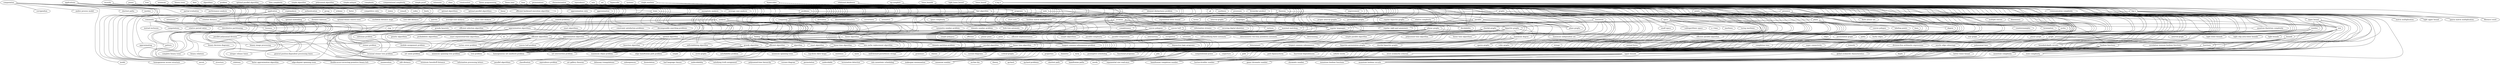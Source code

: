 graph {
  "model" [imp="7.91111111111"];
  "self-modifying finite automata" [imp="4.0"];
  "paths" [imp="9.57894736842"];
  "leaf language classes" [imp="4.0"];
  "languages" [imp="12.7755102041"];
  "deterministic two-way pushdown automata" [imp="4.64385618977"];
  "intersection" [imp="4.8"];
  "recognition" [imp="7.0"];
  "automata" [imp="8.90909090909"];
  "regular right part grammars" [imp="4.64385618977"];
  "regular languages" [imp="12.6797000058"];
  "faulty edges" [imp="6.33985000288"];
  "convex hull problem" [imp="4.0"];
  "n log n" [imp="20.0"];
  "matrix multiplication" [imp="4.16052656439"];
  "upper bound" [imp="18.7025575085"];
  "computing" [imp="33.9642857143"];
  "tight upper bound" [imp="4.0"];
  "parallel" [imp="24.2337662338"];
  "sparse matrix multiplication" [imp="4.0"];
  "log n" [imp="19.6988196518"];
  "fibonacci word" [imp="4.75488750216"];
  "hamiltonian completion number" [imp="6.0"];
  "number" [imp="64.2894736842"];
  "game chromatic number" [imp="8.0"];
  "size" [imp="22.9285714286"];
  "horton-strahler number" [imp="4.75488750216"];
  "chromatic number" [imp="9.50977500433"];
  "longest common subsequence" [imp="4.0"];
  "satisfying truth assignment" [imp="4.0"];
  "min cache replacement algorithm" [imp="4.64385618977"];
  "self-stabilizing algorithm" [imp="9.50977500433"];
  "efficient algorithm" [imp="26.9443625123"];
  "linear-time algorithm" [imp="19.0195500087"];
  "algorithm" [imp="147.239864865"];
  "bisection algorithm" [imp="4.75488750216"];
  "finding" [imp="43.9090909091"];
  "maximal matching" [imp="11.094737505"];
  "maximum independent set" [imp="4.0"];
  "minimum spanning trees" [imp="4.0"];
  "edge-disjoint spanning trees" [imp="4.0"];
  "circle graphs" [imp="6.33985000288"];
  "plane graphs" [imp="9.50977500433"];
  "planar graphs" [imp="31.6992500144"];
  "planar graph" [imp="4.75488750216"];
  "star graph" [imp="4.75488750216"];
  "graph" [imp="40.7945205479"];
  "permutation graph" [imp="4.75488750216"];
  "interval graph" [imp="4.75488750216"];
  "upper bounds" [imp="12.6797000058"];
  "better lower bound" [imp="4.0"];
  "monotone boolean functions" [imp="4.0"];
  "bounds" [imp="19.4827586207"];
  "tight lower bounds" [imp="4.0"];
  "tight chip area lower bounds" [imp="5.16992500144"];
  "tight bounds" [imp="4.75488750216"];
  "homogeneous set sandwich problem" [imp="9.28771237955"];
  "set union problem" [imp="4.0"];
  "maximum clique problem" [imp="4.0"];
  "terminal steiner tree problem" [imp="6.96578428466"];
  "minimum spanning tree problem" [imp="6.96578428466"];
  "edge hamiltonian path problem" [imp="4.64385618977"];
  "set intersection problem" [imp="4.0"];
  "tree problem" [imp="5.43415714533"];
  "greedy algorithm" [imp="19.0195500087"];
  "exact algorithm" [imp="4.75488750216"];
  "parallel algorithms" [imp="9.50977500433"];
  "simple" [imp="10.5432098765"];
  "parallel polynomial division" [imp="4.0"];
  "simple algorithms" [imp="6.33985000288"];
  "nc" [imp="4.25"];
  "parallel complexity" [imp="9.50977500433"];
  "parallel computation" [imp="7.92481250361"];
  "linear time algorithm" [imp="32.0"];
  "linear algorithm" [imp="19.0195500087"];
  "polynomial time algorithm" [imp="6.0"];
  "efficient parallel algorithm" [imp="4.0"];
  "simple parallel algorithm" [imp="4.0"];
  "parallel algorithm" [imp="29.9702000136"];
  "completion time" [imp="5.81152916931"];
  "minimum number" [imp="6.33985000288"];
  "polynomial time" [imp="10.6192487548"];
  "monotone boolean circuits" [imp="4.0"];
  "exponential size read-once" [imp="4.0"];
  "bounded-depth circuits" [imp="4.75488750216"];
  "correlation immune boolean functions" [imp="6.96578428466"];
  "boolean functions" [imp="20.9215050095"];
  "functions" [imp="17.4821428571"];
  "longest common subsequence problem" [imp="6.96578428466"];
  "erratum" [imp="12.0"];
  "general position-dependent processing times" [imp="4.64385618977"];
  "information streams" [imp="4.75488750216"];
  "information processing letters" [imp="10.0"];
  "vertices" [imp="7.83333333333"];
  "strict avalanche criterion" [imp="8.0"];
  "binary image processing" [imp="4.0"];
  "decidability" [imp="10.5"];
  "securing digital identities" [imp="4.0"];
  "words" [imp="5.54545454545"];
  "finite planar set" [imp="4.0"];
  "correctness" [imp="5.0"];
  "delaunay triangulations" [imp="6.33985000288"];
  "class" [imp="23.0"];
  "art gallery theorem" [imp="4.0"];
  "theorem" [imp="11.92"];
  "grammars" [imp="6.82608695652"];
  "convex polygons" [imp="17.4345875079"];
  "terms" [imp="5.0"];
  "planar point" [imp="4.75488750216"];
  "efficient" [imp="6.27083333333"];
  "simple polygons" [imp="4.75488750216"];
  "point" [imp="4.65"];
  "minimum hausdorff distance" [imp="4.0"];
  "presence" [imp="11.0"];
  "counterexamples" [imp="4.0"];
  "degree" [imp="8.28571428571"];
  "queries" [imp="6.0"];
  "termination" [imp="9.2"];
  "cycles" [imp="18.8"];
  "edges" [imp="7.0"];
  "path bipancyclicity" [imp="4.75488750216"];
  "properties" [imp="10.0"];
  "approximation algorithms" [imp="34.8691750159"];
  "salesman problem" [imp="5.9436093777"];
  "vertex cover problem" [imp="4.0"];
  "module assignment problem" [imp="4.0"];
  "steiner problem" [imp="4.75488750216"];
  "multiple entries" [imp="4.75488750216"];
  "jobs" [imp="6.0"];
  "division-free arithmetic expressions" [imp="4.0"];
  "exact algorithms" [imp="6.33985000288"];
  "applications" [imp="27.0"];
  "homogeneous access structure" [imp="4.0"];
  "secret" [imp="5.0"];
  "structure" [imp="6.86363636364"];
  "programs" [imp="15.6666666667"];
  "partial evaluation" [imp="4.75488750216"];
  "performance analysis" [imp="7.92481250361"];
  "enumeration" [imp="6.0"];
  "completeness" [imp="5.8"];
  "semantics" [imp="4.71428571429"];
  "derivation" [imp="5.8"];
  "denotational semantics" [imp="4.75488750216"];
  "makespan minimization" [imp="4.75488750216"];
  "n ) time" [imp="6.0"];
  "simple polygon" [imp="14.2646625065"];
  "fast algorithm" [imp="25.3594000115"];
  "disjunctive logic programs" [imp="4.0"];
  "genetic algorithms" [imp="4.75488750216"];
  "power" [imp="11.5384615385"];
  "competitive ratio" [imp="4.75488750216"];
  "integer release times" [imp="4.0"];
  "states" [imp="5.0"];
  "relations" [imp="4.8"];
  "remark" [imp="8.0"];
  "codes" [imp="6.92307692308"];
  "limits" [imp="4.0"];
  "cryptanalysis" [imp="9.75"];
  "faster approximation algorithm" [imp="6.0"];
  "edit distance" [imp="6.33985000288"];
  "approximating" [imp="5.0"];
  "monotone complexity" [imp="4.75488750216"];
  "state complexity" [imp="4.75488750216"];
  "global avalanche characteristics" [imp="8.0"];
  "depth" [imp="6.0"];
  "distance matrices" [imp="4.75488750216"];
  "np-complete" [imp="13.0"];
  "infinite words" [imp="6.33985000288"];
  "shortest path" [imp="7.92481250361"];
  "acyclic edge colourings" [imp="4.0"];
  "path" [imp="6.65789473684"];
  "hamiltonian paths" [imp="4.75488750216"];
  "np-hard problems" [imp="4.75488750216"];
  "greedy heuristic" [imp="4.75488750216"];
  "note" [imp="256.0"];
  "space complexity" [imp="4.75488750216"];
  "relative complexity" [imp="4.75488750216"];
  "symmetry number problem" [imp="6.0"];
  "domatic number problem" [imp="4.0"];
  "bchi tree automata" [imp="4.0"];
  "quantum black-box complexity" [imp="4.0"];
  "extension" [imp="13.0"];
  "gf" [imp="7.0"];
  "faster" [imp="5.42857142857"];
  "synthesis" [imp="4.0"];
  "processes" [imp="4.0"];
  "kronecker product" [imp="4.75488750216"];
  "optimal parallel algorithms" [imp="6.0"];
  "sublogarithmic space" [imp="7.92481250361"];
  "points" [imp="29.8235294118"];
  "lines" [imp="5.0"];
  "plane" [imp="27.1428571429"];
  "space" [imp="13.693877551"];
  "voronoi diagrams" [imp="4.75488750216"];
  "voronoi diagram" [imp="6.33985000288"];
  "labeling points" [imp="4.75488750216"];
  "convex hull" [imp="12.3627075056"];
  "convex polygon" [imp="9.50977500433"];
  "small space" [imp="4.75488750216"];
  "machines" [imp="8.81481481481"];
  "turing machines" [imp="4.75488750216"];
  "determining" [imp="5.0"];
  "efficient implementation" [imp="4.75488750216"];
  "approximation" [imp="10.8604651163"];
  "existence" [imp="5.0"];
  "optimal parallel algorithm" [imp="20.0"];
  "shortest paths" [imp="6.33985000288"];
  "interval graphs" [imp="6.33985000288"];
  "functional dependencies" [imp="6.33985000288"];
  "minimum" [imp="16.825"];
  "trees" [imp="78.4358974359"];
  "approximation algorithm" [imp="32.9319986261"];
  "approximation ratio" [imp="6.33985000288"];
  "rotation distance" [imp="14.2646625065"];
  "optimal binary search trees" [imp="4.64385618977"];
  "optimal embedding" [imp="4.75488750216"];
  "euclidean distance maps" [imp="4.0"];
  "binary relations" [imp="4.75488750216"];
  "double-error-correcting primitive binary bch" [imp="4.64385618977"];
  "binary decision diagrams" [imp="4.0"];
  "complete binary trees" [imp="10.0"];
  "permutation" [imp="6.06666666667"];
  "tight lower bound" [imp="14.0"];
  "communication complexity" [imp="9.50977500433"];
  "bipartite permutation graphs" [imp="8.0"];
  "on-line bin" [imp="4.75488750216"];
  "maximum degree" [imp="14.2646625065"];
  "chordal bipartite graphs" [imp="4.0"];
  "sparse graphs" [imp="6.33985000288"];
  "cubic graphs" [imp="4.75488750216"];
  "time" [imp="25.2127659574"];
  "regular bipartite graphs" [imp="4.0"];
  "bipartite graphs" [imp="18.3855650084"];
  "linear time algorithms" [imp="6.0"];
  "lower bounds" [imp="48.7816236333"];
  "equivalence" [imp="16.3"];
  "functional programs" [imp="4.75488750216"];
  "undecidability" [imp="4.0"];
  "normal forms" [imp="4.75488750216"];
  "undecidable" [imp="8.0"];
  "time complexity" [imp="12.6797000058"];
  "domatic partition problem" [imp="4.0"];
  "polynomial algorithm" [imp="11.094737505"];
  "more" [imp="4.0"];
  "meshes" [imp="8.0"];
  "problem" [imp="71.680608365"];
  "lower bound" [imp="61.10910975"];
  "linear" [imp="8.23157894737"];
  "chordal graphs" [imp="17.4345875079"];
  "computational complexity" [imp="12.6797000058"];
  "satisfiability problem" [imp="6.33985000288"];
  "equivalence problem" [imp="9.50977500433"];
  "element distinctness problem" [imp="4.0"];
  "application" [imp="36.0"];
  "comments" [imp="13.0"];
  "extensions" [imp="4.0"];
  "pattern" [imp="8.94117647059"];
  "liveness" [imp="6.0"];
  "distributive partitioning" [imp="6.33985000288"];
  "mutual exclusion" [imp="5.15112812734"];
  "computations" [imp="7.92857142857"];
  "ring" [imp="7.0"];
  "relative period ratios" [imp="4.0"];
  "complexity" [imp="114.24691358"];
  "short note" [imp="7.92481250361"];
  "boolean matrix multiplication" [imp="6.0"];
  "exponential lower bound" [imp="4.0"];
  "algorithms" [imp="53.4745762712"];
  "related problems" [imp="11.094737505"];
  "problems" [imp="21.7191011236"];
  "constraint satisfaction problems" [imp="4.0"];
  "decomposable searching problems" [imp="10.0"];
  "probabilistic algorithms" [imp="4.75488750216"];
  "exact exponential-time algorithms" [imp="4.0"];
  "efficient algorithms" [imp="12.6797000058"];
  "asymptotic analysis" [imp="4.75488750216"];
  "average-case analysis" [imp="4.75488750216"];
  "set" [imp="31.775862069"];
  "theory" [imp="9.0"];
  "relational databases" [imp="11.094737505"];
  "computational power" [imp="6.33985000288"];
  "np-hard" [imp="5.0"];
  "towards" [imp="8.0"];
  "conjecture" [imp="4.0"];
  "strings" [imp="9.92307692308"];
  "bisimulation" [imp="4.0"];
  "well-formed parentheses strings" [imp="4.0"];
  "simple proof" [imp="11.094737505"];
  "subsequences" [imp="4.0"];
  "authentication" [imp="4.0"];
  "classes" [imp="5.71428571429"];
  "tree edit distance" [imp="4.0"];
  "corrigendum" [imp="11.0"];
  "data" [imp="15.8269230769"];
  "analysis" [imp="34.5454545455"];
  "average case analysis" [imp="4.0"];
  "worst case analysis" [imp="4.0"];
  "efficient selection algorithm" [imp="4.0"];
  "optimal algorithm" [imp="39.624062518"];
  "dimensions" [imp="4.66666666667"];
  "characterization" [imp="14.8947368421"];
  "classification" [imp="4.0"];
  "security" [imp="11.8333333333"];
  "group" [imp="4.81818181818"];
  "scheme" [imp="6.0"];
  "linear programming" [imp="11.094737505"];
  "proper interval graphs" [imp="4.0"];
  "permutation graphs" [imp="9.50977500433"];
  "single machine" [imp="14.2646625065"];
  "preemptive scheduling" [imp="6.33985000288"];
  "rate monotonic scheduling" [imp="4.0"];
  "graphs" [imp="95.196969697"];
  "maximum" [imp="21.7313432836"];
  "systems" [imp="32.9047619048"];
  "term" [imp="4.0"];
  "termination detection" [imp="5.54736875252"];
  "hypercube" [imp="19.0"];
  "determinant" [imp="7.0"];
  "tree" [imp="27.7974683544"];
  "efficient backward execution algorithm" [imp="4.64385618977"];
  "optimal algorithms" [imp="4.75488750216"];
  "polynomial-time hierarchy" [imp="4.75488750216"];
  "and/or process model" [imp="6.0"];
  "super connectivity" [imp="4.75488750216"];
  "sets" [imp="18.7777777778"];
  "-critical graphs" [imp="4.75488750216"];
  "construction" [imp="12.8333333333"];
  "top-down skew heaps" [imp="4.0"];
  "improvement" [imp="5.0"];
  "binary trees" [imp="36.4541375166"];
  "permutations" [imp="12.9230769231"];
  "diameter" [imp="5.875"];
  "simple algorithm" [imp="14.2646625065"];
  "hypercubes" [imp="27.8571428571"];
  "computation" [imp="17.72"];
  "linear time" [imp="34.259574054"];
  "languages" -- "self-modifying finite automata" [weight="0.0388888888889"];
  "languages" -- "deterministic two-way pushdown automata" [weight="0.0393258426966"];
  "languages" -- "intersection" [weight="0.0454545454545"];
  "languages" -- "recognition" [weight="0.043956043956"];
  "languages" -- "automata" [weight="0.0428571428571"];
  "languages" -- "regular right part grammars" [weight="0.0281690140845"];
  "languages" -- "regular languages" [weight="0.0487804878049"];
  "regular languages" -- "self-modifying finite automata" [weight="0.0394088669951"];
  "regular languages" -- "deterministic two-way pushdown automata" [weight="0.045"];
  "regular languages" -- "intersection" [weight="0.0357142857143"];
  "regular languages" -- "recognition" [weight="0.0347826086957"];
  "regular languages" -- "automata" [weight="0.0365853658537"];
  "n log n" -- "matrix multiplication" [weight="0.045871559633"];
  "n log n" -- "upper bound" [weight="0.0419161676647"];
  "n log n" -- "computing" [weight="0.0350877192982"];
  "n log n" -- "tight upper bound" [weight="0.0388888888889"];
  "n log n" -- "parallel" [weight="0.0382775119617"];
  "n log n" -- "sparse matrix multiplication" [weight="0.04"];
  "n log n" -- "log n" [weight="0.102040816327"];
  "n log n" -- "fibonacci word" [weight="0.0361445783133"];
  "upper bound" -- "hamiltonian completion number" [weight="0.0428571428571"];
  "upper bound" -- "number" [weight="0.045643153527"];
  "upper bound" -- "game chromatic number" [weight="0.0458015267176"];
  "upper bound" -- "size" [weight="0.0419161676647"];
  "upper bound" -- "horton-strahler number" [weight="0.045643153527"];
  "upper bound" -- "chromatic number" [weight="0.0443548387097"];
  "computing" -- "longest common subsequence" [weight="0.0555555555556"];
  "computing" -- "satisfying truth assignment" [weight="0.0506329113924"];
  "computing" -- "min cache replacement algorithm" [weight="0.045261669024"];
  "computing" -- "self-stabilizing algorithm" [weight="0.0464135021097"];
  "computing" -- "efficient algorithm" [weight="0.0445609436435"];
  "computing" -- "linear-time algorithm" [weight="0.0450704225352"];
  "computing" -- "algorithm" [weight="0.0455192034139"];
  "computing" -- "bisection algorithm" [weight="0.045390070922"];
  "parallel" -- "finding" [weight="0.0472103004292"];
  "parallel" -- "maximal matching" [weight="0.0590909090909"];
  "parallel" -- "maximum independent set" [weight="0.0430107526882"];
  "parallel" -- "minimum spanning trees" [weight="0.047311827957"];
  "parallel" -- "edge-disjoint spanning trees" [weight="0.0419947506562"];
  "parallel" -- "circle graphs" [weight="0.0390143737166"];
  "parallel" -- "plane graphs" [weight="0.0409356725146"];
  "parallel" -- "planar graphs" [weight="0.0387596899225"];
  "log n" -- "matrix multiplication" [weight="0.045871559633"];
  "log n" -- "upper bound" [weight="0.0419161676647"];
  "log n" -- "computing" [weight="0.0350877192982"];
  "log n" -- "tight upper bound" [weight="0.0388888888889"];
  "log n" -- "parallel" [weight="0.0382775119617"];
  "log n" -- "sparse matrix multiplication" [weight="0.04"];
  "log n" -- "fibonacci word" [weight="0.0361445783133"];
  "number" -- "game chromatic number" [weight="0.0631970260223"];
  "number" -- "chromatic number" [weight="0.0503875968992"];
  "number" -- "planar graph" [weight="0.0726072607261"];
  "number" -- "star graph" [weight="0.085020242915"];
  "number" -- "graph" [weight="0.0871369294606"];
  "number" -- "permutation graph" [weight="0.0802919708029"];
  "number" -- "interval graph" [weight="0.08984375"];
  "number" -- "upper bounds" [weight="0.0625"];
  "size" -- "better lower bound" [weight="0.0507614213198"];
  "size" -- "monotone boolean functions" [weight="0.0510204081633"];
  "size" -- "bounds" [weight="0.0492957746479"];
  "size" -- "tight lower bounds" [weight="0.0552995391705"];
  "size" -- "tight chip area lower bounds" [weight="0.0526315789474"];
  "size" -- "tight bounds" [weight="0.0506329113924"];
  "efficient algorithm" -- "homogeneous set sandwich problem" [weight="0.10405643739"];
  "efficient algorithm" -- "set union problem" [weight="0.10405643739"];
  "efficient algorithm" -- "maximum clique problem" [weight="0.109154929577"];
  "efficient algorithm" -- "terminal steiner tree problem" [weight="0.109947643979"];
  "efficient algorithm" -- "minimum spanning tree problem" [weight="0.117936117936"];
  "efficient algorithm" -- "edge hamiltonian path problem" [weight="0.104020979021"];
  "efficient algorithm" -- "set intersection problem" [weight="0.103146853147"];
  "efficient algorithm" -- "tree problem" [weight="0.110623353819"];
  "linear-time algorithm" -- "homogeneous set sandwich problem" [weight="0.103225806452"];
  "linear-time algorithm" -- "set union problem" [weight="0.103225806452"];
  "linear-time algorithm" -- "maximum clique problem" [weight="0.106519742883"];
  "linear-time algorithm" -- "terminal steiner tree problem" [weight="0.10737033667"];
  "linear-time algorithm" -- "minimum spanning tree problem" [weight="0.115843270869"];
  "linear-time algorithm" -- "edge hamiltonian path problem" [weight="0.103196347032"];
  "linear-time algorithm" -- "set intersection problem" [weight="0.102283105023"];
  "linear-time algorithm" -- "tree problem" [weight="0.108058608059"];
  "algorithm" -- "homogeneous set sandwich problem" [weight="0.103896103896"];
  "algorithm" -- "set union problem" [weight="0.103896103896"];
  "algorithm" -- "maximum clique problem" [weight="0.107208872458"];
  "algorithm" -- "terminal steiner tree problem" [weight="0.108058608059"];
  "algorithm" -- "minimum spanning tree problem" [weight="0.116538131962"];
  "algorithm" -- "edge hamiltonian path problem" [weight="0.103860294118"];
  "algorithm" -- "set intersection problem" [weight="0.102941176471"];
  "algorithm" -- "tree problem" [weight="0.108755760369"];
  "finding" -- "min cache replacement algorithm" [weight="0.0558659217877"];
  "finding" -- "self-stabilizing algorithm" [weight="0.0554785020804"];
  "finding" -- "efficient algorithm" [weight="0.0557717250324"];
  "finding" -- "linear-time algorithm" [weight="0.0571030640669"];
  "finding" -- "algorithm" [weight="0.0561797752809"];
  "finding" -- "bisection algorithm" [weight="0.0560224089636"];
  "finding" -- "greedy algorithm" [weight="0.0578512396694"];
  "finding" -- "exact algorithm" [weight="0.0554803788904"];
  "maximal matching" -- "parallel algorithms" [weight="0.0390804597701"];
  "maximal matching" -- "simple" [weight="0.0416666666667"];
  "maximal matching" -- "parallel polynomial division" [weight="0.0446735395189"];
  "maximal matching" -- "simple algorithms" [weight="0.0385542168675"];
  "maximal matching" -- "nc" [weight="0.0506329113924"];
  "maximal matching" -- "parallel complexity" [weight="0.0387096774194"];
  "maximal matching" -- "parallel computation" [weight="0.0494296577947"];
  "planar graphs" -- "maximum clique problem" [weight="0.0752688172043"];
  "planar graphs" -- "edge hamiltonian path problem" [weight="0.0686390532544"];
  "planar graphs" -- "linear time algorithm" [weight="0.0713699753897"];
  "planar graphs" -- "linear algorithm" [weight="0.0707162284678"];
  "planar graphs" -- "polynomial time algorithm" [weight="0.0708729472774"];
  "planar graphs" -- "efficient parallel algorithm" [weight="0.068361086766"];
  "planar graphs" -- "simple parallel algorithm" [weight="0.0688190314359"];
  "planar graphs" -- "parallel algorithm" [weight="0.0692520775623"];
  "graph" -- "hamiltonian completion number" [weight="0.0824372759857"];
  "graph" -- "game chromatic number" [weight="0.0798479087452"];
  "graph" -- "horton-strahler number" [weight="0.0871369294606"];
  "graph" -- "chromatic number" [weight="0.0846774193548"];
  "graph" -- "completion time" [weight="0.0501567398119"];
  "graph" -- "minimum number" [weight="0.0630372492837"];
  "graph" -- "polynomial time" [weight="0.0515759312321"];
  "upper bounds" -- "hamiltonian completion number" [weight="0.0573476702509"];
  "upper bounds" -- "game chromatic number" [weight="0.0613026819923"];
  "upper bounds" -- "horton-strahler number" [weight="0.0625"];
  "upper bounds" -- "chromatic number" [weight="0.0607287449393"];
  "upper bounds" -- "monotone boolean functions" [weight="0.0536398467433"];
  "upper bounds" -- "minimum number" [weight="0.0550724637681"];
  "upper bounds" -- "monotone boolean circuits" [weight="0.0574162679426"];
  "bounds" -- "monotone boolean functions" [weight="0.0466101694915"];
  "bounds" -- "exponential size read-once" [weight="0.0434782608696"];
  "bounds" -- "bounded-depth circuits" [weight="0.0593220338983"];
  "bounds" -- "correlation immune boolean functions" [weight="0.0405405405405"];
  "bounds" -- "monotone boolean circuits" [weight="0.0662983425414"];
  "bounds" -- "boolean functions" [weight="0.0416666666667"];
  "bounds" -- "functions" [weight="0.0418848167539"];
  "greedy algorithm" -- "homogeneous set sandwich problem" [weight="0.105407882676"];
  "greedy algorithm" -- "set union problem" [weight="0.105407882676"];
  "greedy algorithm" -- "maximum clique problem" [weight="0.107664233577"];
  "greedy algorithm" -- "terminal steiner tree problem" [weight="0.108499095841"];
  "greedy algorithm" -- "minimum spanning tree problem" [weight="0.118744698897"];
  "greedy algorithm" -- "edge hamiltonian path problem" [weight="0.104355716878"];
  "greedy algorithm" -- "set intersection problem" [weight="0.104450499546"];
  "greedy algorithm" -- "tree problem" [weight="0.109190172884"];
  "linear time algorithm" -- "homogeneous set sandwich problem" [weight="0.101669195751"];
  "linear time algorithm" -- "set union problem" [weight="0.101669195751"];
  "linear time algorithm" -- "maximum clique problem" [weight="0.104387291982"];
  "linear time algorithm" -- "terminal steiner tree problem" [weight="0.103448275862"];
  "linear time algorithm" -- "minimum spanning tree problem" [weight="0.113879003559"];
  "linear time algorithm" -- "edge hamiltonian path problem" [weight="0.0975243810953"];
  "linear time algorithm" -- "set intersection problem" [weight="0.101733232856"];
  "linear time algorithm" -- "tree problem" [weight="0.103993971364"];
  "linear algorithm" -- "homogeneous set sandwich problem" [weight="0.105833333333"];
  "linear algorithm" -- "set union problem" [weight="0.105833333333"];
  "linear algorithm" -- "maximum clique problem" [weight="0.107883817427"];
  "linear algorithm" -- "terminal steiner tree problem" [weight="0.107730263158"];
  "linear algorithm" -- "minimum spanning tree problem" [weight="0.115414407436"];
  "linear algorithm" -- "set intersection problem" [weight="0.105872622002"];
  "linear algorithm" -- "tree problem" [weight="0.10835401158"];
  "linear algorithm" -- "longest common subsequence problem" [weight="0.1015625"];
  "parallel algorithm" -- "homogeneous set sandwich problem" [weight="0.104149026249"];
  "parallel algorithm" -- "set union problem" [weight="0.104149026249"];
  "parallel algorithm" -- "maximum clique problem" [weight="0.105307497894"];
  "parallel algorithm" -- "terminal steiner tree problem" [weight="0.104253544621"];
  "parallel algorithm" -- "minimum spanning tree problem" [weight="0.115748031496"];
  "parallel algorithm" -- "edge hamiltonian path problem" [weight="0.0994983277592"];
  "parallel algorithm" -- "set intersection problem" [weight="0.103274559194"];
  "parallel algorithm" -- "tree problem" [weight="0.104865771812"];
  "erratum" -- "general position-dependent processing times" [weight="0.0617283950617"];
  "erratum" -- "information streams" [weight="0.1"];
  "erratum" -- "information processing letters" [weight="0.0666666666667"];
  "erratum" -- "vertices" [weight="0.0344827586207"];
  "erratum" -- "strict avalanche criterion" [weight="0.0333333333333"];
  "erratum" -- "binary image processing" [weight="0.0425531914894"];
  "erratum" -- "decidability" [weight="0.0322580645161"];
  "erratum" -- "securing digital identities" [weight="0.0952380952381"];
  "class" -- "languages" [weight="0.0618556701031"];
  "class" -- "intersection" [weight="0.0444444444444"];
  "class" -- "regular right part grammars" [weight="0.030612244898"];
  "class" -- "regular languages" [weight="0.0495867768595"];
  "class" -- "decidability" [weight="0.0444444444444"];
  "class" -- "art gallery theorem" [weight="0.0298507462687"];
  "class" -- "theorem" [weight="0.0298507462687"];
  "class" -- "grammars" [weight="0.0322580645161"];
  "theorem" -- "languages" [weight="0.0178571428571"];
  "theorem" -- "erratum" [weight="0.0188679245283"];
  "theorem" -- "vertices" [weight="0.0181818181818"];
  "theorem" -- "convex polygons" [weight="0.0185185185185"];
  "theorem" -- "exponential size read-once" [weight="0.018018018018"];
  "theorem" -- "terms" [weight="0.0208333333333"];
  "convex polygons" -- "finding" [weight="0.0342465753425"];
  "convex polygons" -- "simple" [weight="0.0309278350515"];
  "convex polygons" -- "planar point" [weight="0.0375"];
  "convex polygons" -- "efficient" [weight="0.0320512820513"];
  "convex polygons" -- "simple polygons" [weight="0.036866359447"];
  "convex polygons" -- "point" [weight="0.040404040404"];
  "convex polygons" -- "minimum hausdorff distance" [weight="0.0300429184549"];
  "presence" -- "satisfying truth assignment" [weight="0.0344827586207"];
  "presence" -- "counterexamples" [weight="0.0714285714286"];
  "presence" -- "degree" [weight="0.0227272727273"];
  "presence" -- "queries" [weight="0.0322580645161"];
  "presence" -- "bounded-depth circuits" [weight="0.025"];
  "presence" -- "termination" [weight="0.025641025641"];
  "presence" -- "cycles" [weight="0.0208333333333"];
  "cycles" -- "paths" [weight="0.0555555555556"];
  "cycles" -- "faulty edges" [weight="0.0769230769231"];
  "cycles" -- "planar graph" [weight="0.0452488687783"];
  "cycles" -- "star graph" [weight="0.0481927710843"];
  "cycles" -- "graph" [weight="0.05"];
  "cycles" -- "permutation graph" [weight="0.0466321243523"];
  "cycles" -- "edges" [weight="0.0576923076923"];
  "approximation algorithms" -- "homogeneous set sandwich problem" [weight="0.086500655308"];
  "approximation algorithms" -- "set union problem" [weight="0.086500655308"];
  "approximation algorithms" -- "maximum clique problem" [weight="0.0926892950392"];
  "approximation algorithms" -- "terminal steiner tree problem" [weight="0.0856777493606"];
  "approximation algorithms" -- "salesman problem" [weight="0.0870206489676"];
  "approximation algorithms" -- "vertex cover problem" [weight="0.0959097320169"];
  "approximation algorithms" -- "module assignment problem" [weight="0.0857558139535"];
  "approximation algorithms" -- "steiner problem" [weight="0.0894428152493"];
  "applications" -- "general position-dependent processing times" [weight="0.029702970297"];
  "applications" -- "homogeneous access structure" [weight="0.0568181818182"];
  "applications" -- "secret" [weight="0.0243902439024"];
  "applications" -- "structure" [weight="0.0483870967742"];
  "applications" -- "programs" [weight="0.0253164556962"];
  "applications" -- "partial evaluation" [weight="0.0337078651685"];
  "applications" -- "performance analysis" [weight="0.0258064516129"];
  "applications" -- "enumeration" [weight="0.0243902439024"];
  "programs" -- "size" [weight="0.040404040404"];
  "programs" -- "correctness" [weight="0.0333333333333"];
  "programs" -- "exponential size read-once" [weight="0.051724137931"];
  "programs" -- "completeness" [weight="0.0333333333333"];
  "programs" -- "semantics" [weight="0.0735294117647"];
  "programs" -- "derivation" [weight="0.0333333333333"];
  "programs" -- "denotational semantics" [weight="0.0735294117647"];
  "simple polygon" -- "computing" [weight="0.0388349514563"];
  "simple polygon" -- "min cache replacement algorithm" [weight="0.03125"];
  "simple polygon" -- "linear-time algorithm" [weight="0.0311332503113"];
  "simple polygon" -- "finding" [weight="0.0358744394619"];
  "simple polygon" -- "maximal matching" [weight="0.0377358490566"];
  "simple polygon" -- "linear algorithm" [weight="0.0312163616792"];
  "simple polygon" -- "fast algorithm" [weight="0.0336134453782"];
  "simple polygon" -- "disjunctive logic programs" [weight="0.034188034188"];
  "fast algorithm" -- "homogeneous set sandwich problem" [weight="0.102150537634"];
  "fast algorithm" -- "set union problem" [weight="0.102150537634"];
  "fast algorithm" -- "maximum clique problem" [weight="0.106344950849"];
  "fast algorithm" -- "terminal steiner tree problem" [weight="0.106194690265"];
  "fast algorithm" -- "minimum spanning tree problem" [weight="0.115448504983"];
  "fast algorithm" -- "edge hamiltonian path problem" [weight="0.102131438721"];
  "fast algorithm" -- "tree problem" [weight="0.106856634016"];
  "fast algorithm" -- "longest common subsequence problem" [weight="0.101503759398"];
  "power" -- "queries" [weight="0.0192307692308"];
  "power" -- "competitive ratio" [weight="0.0188679245283"];
  "power" -- "integer release times" [weight="0.027027027027"];
  "power" -- "states" [weight="0.025641025641"];
  "power" -- "relations" [weight="0.0204081632653"];
  "power" -- "remark" [weight="0.025641025641"];
  "power" -- "codes" [weight="0.0188679245283"];
  "power" -- "limits" [weight="0.0285714285714"];
  "boolean functions" -- "upper bounds" [weight="0.0497925311203"];
  "boolean functions" -- "monotone boolean functions" [weight="0.0522388059701"];
  "boolean functions" -- "strict avalanche criterion" [weight="0.0808823529412"];
  "boolean functions" -- "exponential size read-once" [weight="0.0463917525773"];
  "boolean functions" -- "monotone boolean circuits" [weight="0.0506912442396"];
  "boolean functions" -- "monotone complexity" [weight="0.0537084398977"];
  "boolean functions" -- "state complexity" [weight="0.0501319261214"];
  "boolean functions" -- "global avalanche characteristics" [weight="0.0612244897959"];
  "functions" -- "size" [weight="0.046357615894"];
  "functions" -- "upper bounds" [weight="0.0509259259259"];
  "functions" -- "strict avalanche criterion" [weight="0.1"];
  "functions" -- "exponential size read-once" [weight="0.0473372781065"];
  "functions" -- "monotone boolean circuits" [weight="0.0466321243523"];
  "functions" -- "monotone complexity" [weight="0.0432432432432"];
  "functions" -- "global avalanche characteristics" [weight="0.0743801652893"];
  "functions" -- "depth" [weight="0.0423728813559"];
  "np-complete" -- "words" [weight="0.0285714285714"];
  "np-complete" -- "path bipancyclicity" [weight="0.0281690140845"];
  "np-complete" -- "division-free arithmetic expressions" [weight="0.0222222222222"];
  "np-complete" -- "infinite words" [weight="0.0238095238095"];
  "np-complete" -- "shortest path" [weight="0.0229885057471"];
  "np-complete" -- "acyclic edge colourings" [weight="0.0253164556962"];
  "np-complete" -- "path" [weight="0.0281690140845"];
  "np-complete" -- "hamiltonian paths" [weight="0.0416666666667"];
  "note" -- "terminal steiner tree problem" [weight="0.0481770833333"];
  "note" -- "tree problem" [weight="0.0472440944882"];
  "note" -- "space complexity" [weight="0.0569395017794"];
  "note" -- "relative complexity" [weight="0.0472440944882"];
  "note" -- "symmetry number problem" [weight="0.0486555697823"];
  "note" -- "domatic number problem" [weight="0.0488431876607"];
  "note" -- "bchi tree automata" [weight="0.0477272727273"];
  "note" -- "quantum black-box complexity" [weight="0.0474308300395"];
  "extension" -- "art gallery theorem" [weight="0.0576923076923"];
  "extension" -- "theorem" [weight="0.0576923076923"];
  "extension" -- "bounded-depth circuits" [weight="0.0227272727273"];
  "extension" -- "gf" [weight="0.047619047619"];
  "extension" -- "faster" [weight="0.0232558139535"];
  "extension" -- "synthesis" [weight="0.0434782608696"];
  "extension" -- "processes" [weight="0.03125"];
  "extension" -- "kronecker product" [weight="0.0322580645161"];
  "points" -- "maximum independent set" [weight="0.0415094339623"];
  "points" -- "finite planar set" [weight="0.0446096654275"];
  "points" -- "lines" [weight="0.0350877192982"];
  "points" -- "plane" [weight="0.0813953488372"];
  "points" -- "space" [weight="0.031746031746"];
  "points" -- "voronoi diagrams" [weight="0.044776119403"];
  "points" -- "voronoi diagram" [weight="0.046875"];
  "plane" -- "convex polygons" [weight="0.037037037037"];
  "plane" -- "point" [weight="0.0416666666667"];
  "plane" -- "degree" [weight="0.041095890411"];
  "plane" -- "lines" [weight="0.0416666666667"];
  "plane" -- "labeling points" [weight="0.0769230769231"];
  "plane" -- "convex hull" [weight="0.0444444444444"];
  "plane" -- "convex polygon" [weight="0.0350877192982"];
  "space" -- "completion time" [weight="0.0557620817844"];
  "space" -- "completeness" [weight="0.0574712643678"];
  "space" -- "n ) time" [weight="0.0557620817844"];
  "space" -- "sublogarithmic space" [weight="0.0675675675676"];
  "space" -- "small space" [weight="0.0584795321637"];
  "space" -- "machines" [weight="0.110091743119"];
  "space" -- "turing machines" [weight="0.107142857143"];
  "convex hull" -- "finding" [weight="0.0390625"];
  "convex hull" -- "planar point" [weight="0.0422535211268"];
  "convex hull" -- "efficient" [weight="0.036231884058"];
  "convex hull" -- "point" [weight="0.0493827160494"];
  "convex hull" -- "determining" [weight="0.0344827586207"];
  "convex hull" -- "efficient implementation" [weight="0.0328947368421"];
  "optimal parallel algorithm" -- "homogeneous set sandwich problem" [weight="0.0952380952381"];
  "optimal parallel algorithm" -- "set union problem" [weight="0.0952380952381"];
  "optimal parallel algorithm" -- "maximum clique problem" [weight="0.0963302752294"];
  "optimal parallel algorithm" -- "terminal steiner tree problem" [weight="0.100456621005"];
  "optimal parallel algorithm" -- "minimum spanning tree problem" [weight="0.11119133574"];
  "optimal parallel algorithm" -- "edge hamiltonian path problem" [weight="0.0927756653992"];
  "optimal parallel algorithm" -- "set intersection problem" [weight="0.094512195122"];
  "optimal parallel algorithm" -- "tree problem" [weight="0.100994644223"];
  "minimum" -- "minimum spanning trees" [weight="0.0428571428571"];
  "minimum" -- "edge-disjoint spanning trees" [weight="0.0357142857143"];
  "minimum" -- "parallel polynomial division" [weight="0.0388059701493"];
  "minimum" -- "faster approximation algorithm" [weight="0.0355029585799"];
  "minimum" -- "approximation" [weight="0.0428571428571"];
  "minimum" -- "trees" [weight="0.0393442622951"];
  "minimum" -- "approximation algorithm" [weight="0.0362756952842"];
  "minimum" -- "approximation ratio" [weight="0.0412844036697"];
  "trees" -- "minimum hausdorff distance" [weight="0.0780346820809"];
  "trees" -- "minimum number" [weight="0.0571428571429"];
  "trees" -- "edit distance" [weight="0.0614754098361"];
  "trees" -- "distance matrices" [weight="0.0608365019011"];
  "trees" -- "rotation distance" [weight="0.0604838709677"];
  "trees" -- "optimal binary search trees" [weight="0.0451127819549"];
  "trees" -- "optimal embedding" [weight="0.0422163588391"];
  "trees" -- "euclidean distance maps" [weight="0.0651340996169"];
  "approximation algorithm" -- "homogeneous set sandwich problem" [weight="0.118794326241"];
  "approximation algorithm" -- "set union problem" [weight="0.118794326241"];
  "approximation algorithm" -- "maximum clique problem" [weight="0.121908127208"];
  "approximation algorithm" -- "terminal steiner tree problem" [weight="0.120629370629"];
  "approximation algorithm" -- "minimum spanning tree problem" [weight="0.128899835796"];
  "approximation algorithm" -- "set intersection problem" [weight="0.117750439367"];
  "approximation algorithm" -- "tree problem" [weight="0.120386643234"];
  "approximation algorithm" -- "vertex cover problem" [weight="0.117266851339"];
  "rotation distance" -- "edge-disjoint spanning trees" [weight="0.0537634408602"];
  "rotation distance" -- "binary image processing" [weight="0.0782122905028"];
  "rotation distance" -- "binary relations" [weight="0.0817610062893"];
  "rotation distance" -- "double-error-correcting primitive binary bch" [weight="0.0872483221477"];
  "rotation distance" -- "binary decision diagrams" [weight="0.0747126436782"];
  "rotation distance" -- "complete binary trees" [weight="0.0538922155689"];
  "tight lower bound" -- "size" [weight="0.0492610837438"];
  "tight lower bound" -- "exponential size read-once" [weight="0.045045045045"];
  "tight lower bound" -- "bounded-depth circuits" [weight="0.0441988950276"];
  "tight lower bound" -- "monotone boolean circuits" [weight="0.0619834710744"];
  "tight lower bound" -- "monotone complexity" [weight="0.0475059382423"];
  "tight lower bound" -- "quantum black-box complexity" [weight="0.0444444444444"];
  "tight lower bound" -- "state complexity" [weight="0.0440097799511"];
  "tight lower bound" -- "communication complexity" [weight="0.0441860465116"];
  "maximum degree" -- "circle graphs" [weight="0.0723981900452"];
  "maximum degree" -- "bipartite permutation graphs" [weight="0.0705128205128"];
  "maximum degree" -- "chordal bipartite graphs" [weight="0.0726872246696"];
  "maximum degree" -- "sparse graphs" [weight="0.0712694877506"];
  "maximum degree" -- "cubic graphs" [weight="0.0688073394495"];
  "time" -- "plane graphs" [weight="0.0462107208872"];
  "time" -- "sublogarithmic space" [weight="0.0579150579151"];
  "time" -- "space" [weight="0.0579150579151"];
  "time" -- "small space" [weight="0.0607142857143"];
  "time" -- "bipartite permutation graphs" [weight="0.0501858736059"];
  "time" -- "chordal bipartite graphs" [weight="0.0475285171103"];
  "time" -- "regular bipartite graphs" [weight="0.0473588342441"];
  "time" -- "bipartite graphs" [weight="0.0483558994197"];
  "bipartite graphs" -- "maximum independent set" [weight="0.0711610486891"];
  "bipartite graphs" -- "maximum clique problem" [weight="0.0776818742293"];
  "bipartite graphs" -- "edge hamiltonian path problem" [weight="0.0721271393643"];
  "bipartite graphs" -- "linear time algorithm" [weight="0.07202680067"];
  "bipartite graphs" -- "linear algorithm" [weight="0.0704355885079"];
  "bipartite graphs" -- "polynomial time algorithm" [weight="0.071554770318"];
  "bipartite graphs" -- "maximum degree" [weight="0.0717488789238"];
  "bipartite graphs" -- "linear time algorithms" [weight="0.0712560386473"];
  "lower bounds" -- "size" [weight="0.0579710144928"];
  "lower bounds" -- "monotone boolean functions" [weight="0.0427631578947"];
  "lower bounds" -- "exponential size read-once" [weight="0.0530973451327"];
  "lower bounds" -- "bounded-depth circuits" [weight="0.0483870967742"];
  "lower bounds" -- "monotone boolean circuits" [weight="0.0647773279352"];
  "lower bounds" -- "monotone complexity" [weight="0.0443925233645"];
  "lower bounds" -- "relative complexity" [weight="0.0410628019324"];
  "lower bounds" -- "communication complexity" [weight="0.0411899313501"];
  "equivalence" -- "regular right part grammars" [weight="0.0288461538462"];
  "equivalence" -- "decidability" [weight="0.06"];
  "equivalence" -- "grammars" [weight="0.044776119403"];
  "equivalence" -- "programs" [weight="0.037037037037"];
  "equivalence" -- "functional programs" [weight="0.030612244898"];
  "equivalence" -- "undecidability" [weight="0.0512820512821"];
  "equivalence" -- "normal forms" [weight="0.0754716981132"];
  "equivalence" -- "undecidable" [weight="0.0444444444444"];
  "time complexity" -- "convex hull problem" [weight="0.0540229885057"];
  "time complexity" -- "homogeneous set sandwich problem" [weight="0.0572057205721"];
  "time complexity" -- "set union problem" [weight="0.0583700440529"];
  "time complexity" -- "maximum clique problem" [weight="0.0590163934426"];
  "time complexity" -- "minimum spanning tree problem" [weight="0.0570866141732"];
  "time complexity" -- "set intersection problem" [weight="0.057734204793"];
  "time complexity" -- "tree problem" [weight="0.0541125541126"];
  "time complexity" -- "domatic partition problem" [weight="0.054347826087"];
  "polynomial algorithm" -- "homogeneous set sandwich problem" [weight="0.102928127773"];
  "polynomial algorithm" -- "set union problem" [weight="0.102928127773"];
  "polynomial algorithm" -- "maximum clique problem" [weight="0.107079646018"];
  "polynomial algorithm" -- "terminal steiner tree problem" [weight="0.106923751096"];
  "polynomial algorithm" -- "minimum spanning tree problem" [weight="0.116049382716"];
  "polynomial algorithm" -- "edge hamiltonian path problem" [weight="0.10290237467"];
  "polynomial algorithm" -- "set intersection problem" [weight="0.102022867194"];
  "polynomial algorithm" -- "tree problem" [weight="0.10758377425"];
  "problem" -- "self-stabilizing algorithm" [weight="0.0940594059406"];
  "problem" -- "efficient algorithm" [weight="0.0934844192635"];
  "problem" -- "algorithm" [weight="0.0938123752495"];
  "problem" -- "bisection algorithm" [weight="0.093625498008"];
  "problem" -- "greedy algorithm" [weight="0.0944881889764"];
  "problem" -- "exact algorithm" [weight="0.0944498539435"];
  "problem" -- "faster approximation algorithm" [weight="0.104283054004"];
  "problem" -- "approximation algorithm" [weight="0.106060606061"];
  "lower bound" -- "size" [weight="0.0515463917526"];
  "lower bound" -- "exponential size read-once" [weight="0.0469483568075"];
  "lower bound" -- "bounded-depth circuits" [weight="0.046511627907"];
  "lower bound" -- "monotone boolean circuits" [weight="0.0643776824034"];
  "lower bound" -- "monotone complexity" [weight="0.046004842615"];
  "lower bound" -- "quantum black-box complexity" [weight="0.0428211586902"];
  "lower bound" -- "state complexity" [weight="0.0423940149626"];
  "lower bound" -- "communication complexity" [weight="0.042654028436"];
  "chordal graphs" -- "maximum independent set" [weight="0.0714285714286"];
  "chordal graphs" -- "maximum clique problem" [weight="0.0765432098765"];
  "chordal graphs" -- "edge hamiltonian path problem" [weight="0.0709914320685"];
  "chordal graphs" -- "linear time algorithm" [weight="0.0685618729097"];
  "chordal graphs" -- "linear algorithm" [weight="0.0675925925926"];
  "chordal graphs" -- "polynomial time algorithm" [weight="0.0679012345679"];
  "chordal graphs" -- "maximum degree" [weight="0.0696629213483"];
  "computational complexity" -- "homogeneous set sandwich problem" [weight="0.0503311258278"];
  "computational complexity" -- "set union problem" [weight="0.051724137931"];
  "computational complexity" -- "maximum clique problem" [weight="0.0470588235294"];
  "computational complexity" -- "set intersection problem" [weight="0.0510471204188"];
  "computational complexity" -- "domatic partition problem" [weight="0.0491071428571"];
  "computational complexity" -- "satisfiability problem" [weight="0.0472673559823"];
  "computational complexity" -- "equivalence problem" [weight="0.047619047619"];
  "computational complexity" -- "element distinctness problem" [weight="0.0476900149031"];
  "application" -- "regular languages" [weight="0.0220588235294"];
  "application" -- "parallel" [weight="0.02"];
  "application" -- "parallel polynomial division" [weight="0.0185185185185"];
  "application" -- "nc" [weight="0.0188679245283"];
  "application" -- "approximating" [weight="0.0188679245283"];
  "application" -- "comments" [weight="0.0188679245283"];
  "application" -- "extensions" [weight="0.0227272727273"];
  "application" -- "pattern" [weight="0.0298507462687"];
  "comments" -- "convex hull" [weight="0.031746031746"];
  "comments" -- "pattern" [weight="0.025"];
  "comments" -- "liveness" [weight="0.105263157895"];
  "comments" -- "distributive partitioning" [weight="0.0714285714286"];
  "comments" -- "mutual exclusion" [weight="0.025641025641"];
  "comments" -- "computations" [weight="0.0277777777778"];
  "comments" -- "ring" [weight="0.0434782608696"];
  "comments" -- "relative period ratios" [weight="0.0384615384615"];
  "complexity" -- "homogeneous set sandwich problem" [weight="0.0443548387097"];
  "complexity" -- "set union problem" [weight="0.0457604306864"];
  "complexity" -- "set intersection problem" [weight="0.0451527224436"];
  "complexity" -- "boolean functions" [weight="0.0430107526882"];
  "complexity" -- "note" [weight="0.0459081836327"];
  "complexity" -- "domatic partition problem" [weight="0.0439393939394"];
  "complexity" -- "short note" [weight="0.0445736434109"];
  "complexity" -- "boolean matrix multiplication" [weight="0.0458452722063"];
  "algorithms" -- "terminal steiner tree problem" [weight="0.0573770491803"];
  "algorithms" -- "tree problem" [weight="0.0579310344828"];
  "algorithms" -- "vertex cover problem" [weight="0.0620272314675"];
  "algorithms" -- "steiner problem" [weight="0.0569620253165"];
  "algorithms" -- "related problems" [weight="0.0558659217877"];
  "algorithms" -- "problems" [weight="0.0568181818182"];
  "algorithms" -- "constraint satisfaction problems" [weight="0.0642458100559"];
  "algorithms" -- "decomposable searching problems" [weight="0.0558659217877"];
  "related problems" -- "parallel algorithms" [weight="0.05"];
  "related problems" -- "approximation algorithms" [weight="0.0633802816901"];
  "related problems" -- "exact algorithms" [weight="0.0519480519481"];
  "related problems" -- "genetic algorithms" [weight="0.0550964187328"];
  "related problems" -- "probabilistic algorithms" [weight="0.0539845758355"];
  "related problems" -- "exact exponential-time algorithms" [weight="0.0518134715026"];
  "related problems" -- "efficient algorithms" [weight="0.0503432494279"];
  "problems" -- "parallel algorithms" [weight="0.0506072874494"];
  "problems" -- "approximation algorithms" [weight="0.0642857142857"];
  "problems" -- "exact algorithms" [weight="0.0527704485488"];
  "problems" -- "genetic algorithms" [weight="0.0560224089636"];
  "problems" -- "probabilistic algorithms" [weight="0.0548302872063"];
  "problems" -- "exact exponential-time algorithms" [weight="0.0526315789474"];
  "problems" -- "efficient algorithms" [weight="0.0510440835267"];
  "efficient algorithms" -- "convex hull problem" [weight="0.061744966443"];
  "efficient algorithms" -- "homogeneous set sandwich problem" [weight="0.0596446700508"];
  "efficient algorithms" -- "set union problem" [weight="0.0596446700508"];
  "efficient algorithms" -- "maximum clique problem" [weight="0.0603773584906"];
  "efficient algorithms" -- "terminal steiner tree problem" [weight="0.0634328358209"];
  "efficient algorithms" -- "minimum spanning tree problem" [weight="0.0615901455767"];
  "efficient algorithms" -- "tree problem" [weight="0.0639899623588"];
  "efficient algorithms" -- "vertex cover problem" [weight="0.0638586956522"];
  "set" -- "maximum independent set" [weight="0.0438871473354"];
  "set" -- "permutation graph" [weight="0.0421455938697"];
  "set" -- "linear algorithm" [weight="0.032694475761"];
  "set" -- "efficient parallel algorithm" [weight="0.0324675324675"];
  "set" -- "points" [weight="0.0743243243243"];
  "set" -- "labeling points" [weight="0.0718954248366"];
  "set" -- "determining" [weight="0.0357142857143"];
  "set" -- "permutation" [weight="0.0357142857143"];
  "relational databases" -- "np-hard problems" [weight="0.0232558139535"];
  "relational databases" -- "functional dependencies" [weight="0.107142857143"];
  "relational databases" -- "functional programs" [weight="0.0425531914894"];
  "relational databases" -- "theory" [weight="0.0384615384615"];
  "relational databases" -- "computational power" [weight="0.0243902439024"];
  "relational databases" -- "np-hard" [weight="0.0238095238095"];
  "relational databases" -- "towards" [weight="0.025641025641"];
  "relational databases" -- "conjecture" [weight="0.025"];
  "simple proof" -- "computing" [weight="0.0324074074074"];
  "simple proof" -- "maximal matching" [weight="0.0361990950226"];
  "simple proof" -- "convex polygons" [weight="0.0269058295964"];
  "simple proof" -- "fast algorithm" [weight="0.0283687943262"];
  "simple proof" -- "disjunctive logic programs" [weight="0.0329218106996"];
  "simple proof" -- "chordal bipartite graphs" [weight="0.0258964143426"];
  "simple proof" -- "regular bipartite graphs" [weight="0.0266666666667"];
  "simple proof" -- "exponential lower bound" [weight="0.031847133758"];
  "data" -- "general position-dependent processing times" [weight="0.027397260274"];
  "data" -- "information processing letters" [weight="0.0212765957447"];
  "data" -- "queries" [weight="0.020618556701"];
  "data" -- "asymptotic analysis" [weight="0.0218579234973"];
  "data" -- "average-case analysis" [weight="0.0228571428571"];
  "data" -- "analysis" [weight="0.0229885057471"];
  "data" -- "average case analysis" [weight="0.0234741784038"];
  "data" -- "worst case analysis" [weight="0.020942408377"];
  "analysis" -- "min cache replacement algorithm" [weight="0.0388739946381"];
  "analysis" -- "self-stabilizing algorithm" [weight="0.0386151797603"];
  "analysis" -- "linear-time algorithm" [weight="0.0387182910547"];
  "analysis" -- "algorithm" [weight="0.0390835579515"];
  "analysis" -- "bisection algorithm" [weight="0.0389784946237"];
  "analysis" -- "greedy algorithm" [weight="0.0410052910053"];
  "analysis" -- "greedy heuristic" [weight="0.0425531914894"];
  "analysis" -- "efficient selection algorithm" [weight="0.0386473429952"];
  "optimal algorithm" -- "homogeneous set sandwich problem" [weight="0.093853820598"];
  "optimal algorithm" -- "set union problem" [weight="0.093853820598"];
  "optimal algorithm" -- "maximum clique problem" [weight="0.0968543046358"];
  "optimal algorithm" -- "terminal steiner tree problem" [weight="0.103135313531"];
  "optimal algorithm" -- "minimum spanning tree problem" [weight="0.111111111111"];
  "optimal algorithm" -- "edge hamiltonian path problem" [weight="0.0957095709571"];
  "optimal algorithm" -- "tree problem" [weight="0.103734439834"];
  "optimal algorithm" -- "longest common subsequence problem" [weight="0.0938314509123"];
  "characterization" -- "leaf language classes" [weight="0.0379746835443"];
  "characterization" -- "regular right part grammars" [weight="0.0480769230769"];
  "characterization" -- "regular languages" [weight="0.030534351145"];
  "characterization" -- "grammars" [weight="0.0285714285714"];
  "characterization" -- "liveness" [weight="0.0227272727273"];
  "characterization" -- "bisimulation" [weight="0.0238095238095"];
  "characterization" -- "classes" [weight="0.0508474576271"];
  "characterization" -- "classification" [weight="0.0232558139535"];
  "security" -- "structure" [weight="0.0192307692308"];
  "security" -- "relations" [weight="0.027027027027"];
  "security" -- "cryptanalysis" [weight="0.0285714285714"];
  "security" -- "application" [weight="0.0166666666667"];
  "security" -- "authentication" [weight="0.0540540540541"];
  "security" -- "classification" [weight="0.0384615384615"];
  "security" -- "group" [weight="0.0263157894737"];
  "security" -- "scheme" [weight="0.06"];
  "linear programming" -- "longest common subsequence" [weight="0.0481927710843"];
  "linear programming" -- "circle graphs" [weight="0.047258979206"];
  "linear programming" -- "plane graphs" [weight="0.0486486486486"];
  "linear programming" -- "interval graphs" [weight="0.0467289719626"];
  "linear programming" -- "bipartite permutation graphs" [weight="0.0487364620939"];
  "linear programming" -- "bipartite graphs" [weight="0.046904315197"];
  "linear programming" -- "proper interval graphs" [weight="0.0485981308411"];
  "linear programming" -- "permutation graphs" [weight="0.0478821362799"];
  "single machine" -- "general position-dependent processing times" [weight="0.0438596491228"];
  "single machine" -- "jobs" [weight="0.0862068965517"];
  "single machine" -- "makespan minimization" [weight="0.0416666666667"];
  "single machine" -- "integer release times" [weight="0.0340909090909"];
  "single machine" -- "on-line bin" [weight="0.0357142857143"];
  "single machine" -- "undecidable" [weight="0.0350877192982"];
  "single machine" -- "preemptive scheduling" [weight="0.0609756097561"];
  "single machine" -- "rate monotonic scheduling" [weight="0.0531914893617"];
  "graphs" -- "maximum independent set" [weight="0.0687022900763"];
  "graphs" -- "maximum clique problem" [weight="0.0761548064919"];
  "graphs" -- "edge hamiltonian path problem" [weight="0.0705445544554"];
  "graphs" -- "linear time algorithm" [weight="0.0682392586352"];
  "graphs" -- "linear algorithm" [weight="0.0672268907563"];
  "graphs" -- "polynomial time algorithm" [weight="0.0675555555556"];
  "graphs" -- "maximum degree" [weight="0.0688073394495"];
  "graphs" -- "maximum" [weight="0.0671462829736"];
  "maximum" -- "circle graphs" [weight="0.0709219858156"];
  "maximum" -- "bipartite permutation graphs" [weight="0.0690423162584"];
  "maximum" -- "chordal bipartite graphs" [weight="0.0712643678161"];
  "maximum" -- "sparse graphs" [weight="0.0672853828306"];
  "maximum" -- "cubic graphs" [weight="0.0671462829736"];
  "maximum" -- "bipartite graphs" [weight="0.0702576112412"];
  "maximum" -- "chordal graphs" [weight="0.0680751173709"];
  "systems" -- "decidability" [weight="0.0359712230216"];
  "systems" -- "termination" [weight="0.0472972972973"];
  "systems" -- "properties" [weight="0.0261437908497"];
  "systems" -- "undecidable" [weight="0.0298507462687"];
  "systems" -- "preemptive scheduling" [weight="0.0310559006211"];
  "systems" -- "rate monotonic scheduling" [weight="0.028901734104"];
  "systems" -- "term" [weight="0.0697674418605"];
  "systems" -- "termination detection" [weight="0.0473372781065"];
  "hypercube" -- "faulty edges" [weight="0.120689655172"];
  "hypercube" -- "upper bounds" [weight="0.0263157894737"];
  "hypercube" -- "presence" [weight="0.0232558139535"];
  "hypercube" -- "cycles" [weight="0.0289855072464"];
  "hypercube" -- "edges" [weight="0.111111111111"];
  "hypercube" -- "multiple entries" [weight="0.027027027027"];
  "hypercube" -- "ring" [weight="0.0232558139535"];
  "hypercube" -- "dimensions" [weight="0.0238095238095"];
  "tree" -- "efficient algorithm" [weight="0.037394451146"];
  "tree" -- "faster approximation algorithm" [weight="0.0373831775701"];
  "tree" -- "optimal parallel algorithms" [weight="0.0377358490566"];
  "tree" -- "approximation algorithm" [weight="0.0369487485101"];
  "tree" -- "linear" [weight="0.0374149659864"];
  "tree" -- "optimal algorithm" [weight="0.0381593714927"];
  "tree" -- "efficient backward execution algorithm" [weight="0.0369047619048"];
  "tree" -- "optimal algorithms" [weight="0.0391389432485"];
  "sets" -- "plane graphs" [weight="0.0291262135922"];
  "sets" -- "plane" [weight="0.0326086956522"];
  "sets" -- "voronoi diagrams" [weight="0.0285714285714"];
  "sets" -- "voronoi diagram" [weight="0.0298507462687"];
  "sets" -- "cubic graphs" [weight="0.023746701847"];
  "sets" -- "graphs" [weight="0.023746701847"];
  "sets" -- "polynomial-time hierarchy" [weight="0.03125"];
  "sets" -- "-critical graphs" [weight="0.023746701847"];
  "construction" -- "self-modifying finite automata" [weight="0.0217391304348"];
  "construction" -- "deterministic two-way pushdown automata" [weight="0.0220588235294"];
  "construction" -- "automata" [weight="0.0309278350515"];
  "construction" -- "delaunay triangulations" [weight="0.0222222222222"];
  "construction" -- "existence" [weight="0.0294117647059"];
  "construction" -- "determinant" [weight="0.0294117647059"];
  "construction" -- "top-down skew heaps" [weight="0.0285714285714"];
  "construction" -- "improvement" [weight="0.0285714285714"];
  "binary trees" -- "minimum hausdorff distance" [weight="0.0753768844221"];
  "binary trees" -- "minimum number" [weight="0.0505263157895"];
  "binary trees" -- "edit distance" [weight="0.0608108108108"];
  "binary trees" -- "distance matrices" [weight="0.0603174603175"];
  "binary trees" -- "rotation distance" [weight="0.06"];
  "binary trees" -- "optimal binary search trees" [weight="0.048951048951"];
  "binary trees" -- "euclidean distance maps" [weight="0.0638977635783"];
  "binary trees" -- "tree edit distance" [weight="0.0453460620525"];
  "permutations" -- "enumeration" [weight="0.027027027027"];
  "permutations" -- "existence" [weight="0.0294117647059"];
  "permutations" -- "more" [weight="0.0263157894737"];
  "permutations" -- "pattern" [weight="0.0769230769231"];
  "permutations" -- "strings" [weight="0.0392156862745"];
  "permutations" -- "well-formed parentheses strings" [weight="0.0392156862745"];
  "permutations" -- "subsequences" [weight="0.0322580645161"];
  "permutations" -- "diameter" [weight="0.0232558139535"];
  "simple algorithm" -- "homogeneous set sandwich problem" [weight="0.0997442455243"];
  "simple algorithm" -- "set union problem" [weight="0.0997442455243"];
  "simple algorithm" -- "maximum clique problem" [weight="0.104680851064"];
  "simple algorithm" -- "terminal steiner tree problem" [weight="0.103622577928"];
  "simple algorithm" -- "minimum spanning tree problem" [weight="0.112609040444"];
  "simple algorithm" -- "edge hamiltonian path problem" [weight="0.0997464074387"];
  "simple algorithm" -- "set intersection problem" [weight="0.0989010989011"];
  "simple algorithm" -- "tree problem" [weight="0.104237288136"];
  "hypercubes" -- "faulty edges" [weight="0.078125"];
  "hypercubes" -- "vertices" [weight="0.0392156862745"];
  "hypercubes" -- "cycles" [weight="0.0714285714286"];
  "hypercubes" -- "path bipancyclicity" [weight="0.0659340659341"];
  "hypercubes" -- "shortest path" [weight="0.0560747663551"];
  "hypercubes" -- "path" [weight="0.0659340659341"];
  "hypercubes" -- "super connectivity" [weight="0.0357142857143"];
  "hypercubes" -- "diameter" [weight="0.06"];
  "computation" -- "model" [weight="0.0283018867925"];
  "computation" -- "edit distance" [weight="0.0288461538462"];
  "computation" -- "faster" [weight="0.025641025641"];
  "computation" -- "shortest paths" [weight="0.0384615384615"];
  "computation" -- "rotation distance" [weight="0.0277777777778"];
  "computation" -- "meshes" [weight="0.05"];
  "computation" -- "corrigendum" [weight="0.0333333333333"];
  "computation" -- "and/or process model" [weight="0.0252100840336"];
  "linear time" -- "plane graphs" [weight="0.060092449923"];
  "linear time" -- "bipartite permutation graphs" [weight="0.0601851851852"];
  "linear time" -- "chordal bipartite graphs" [weight="0.0581761006289"];
  "linear time" -- "sparse graphs" [weight="0.0570522979398"];
  "linear time" -- "regular bipartite graphs" [weight="0.0576631259484"];
  "linear time" -- "bipartite graphs" [weight="0.0590111642743"];
  "linear time" -- "proper interval graphs" [weight="0.0570522979398"];
  "linear time" -- "permutation graphs" [weight="0.056338028169"];
}
